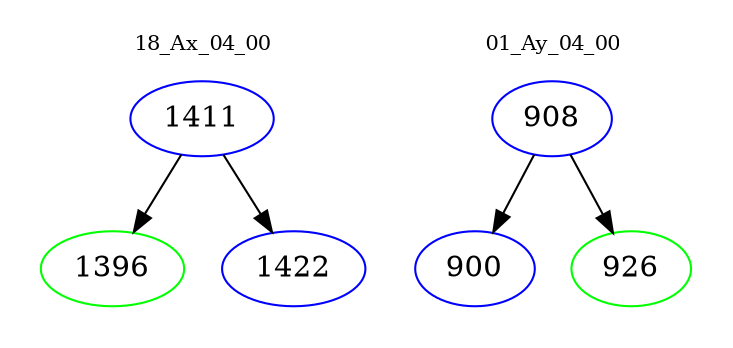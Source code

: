 digraph{
subgraph cluster_0 {
color = white
label = "18_Ax_04_00";
fontsize=10;
T0_1411 [label="1411", color="blue"]
T0_1411 -> T0_1396 [color="black"]
T0_1396 [label="1396", color="green"]
T0_1411 -> T0_1422 [color="black"]
T0_1422 [label="1422", color="blue"]
}
subgraph cluster_1 {
color = white
label = "01_Ay_04_00";
fontsize=10;
T1_908 [label="908", color="blue"]
T1_908 -> T1_900 [color="black"]
T1_900 [label="900", color="blue"]
T1_908 -> T1_926 [color="black"]
T1_926 [label="926", color="green"]
}
}
